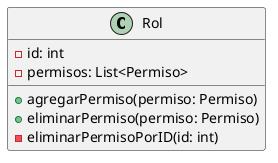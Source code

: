 @startuml
'https://plantuml.com/class-diagram

class Rol{
    -id: int
    -permisos: List<Permiso>

    +agregarPermiso(permiso: Permiso)
    +eliminarPermiso(permiso: Permiso)
    -eliminarPermisoPorID(id: int)
}

@enduml